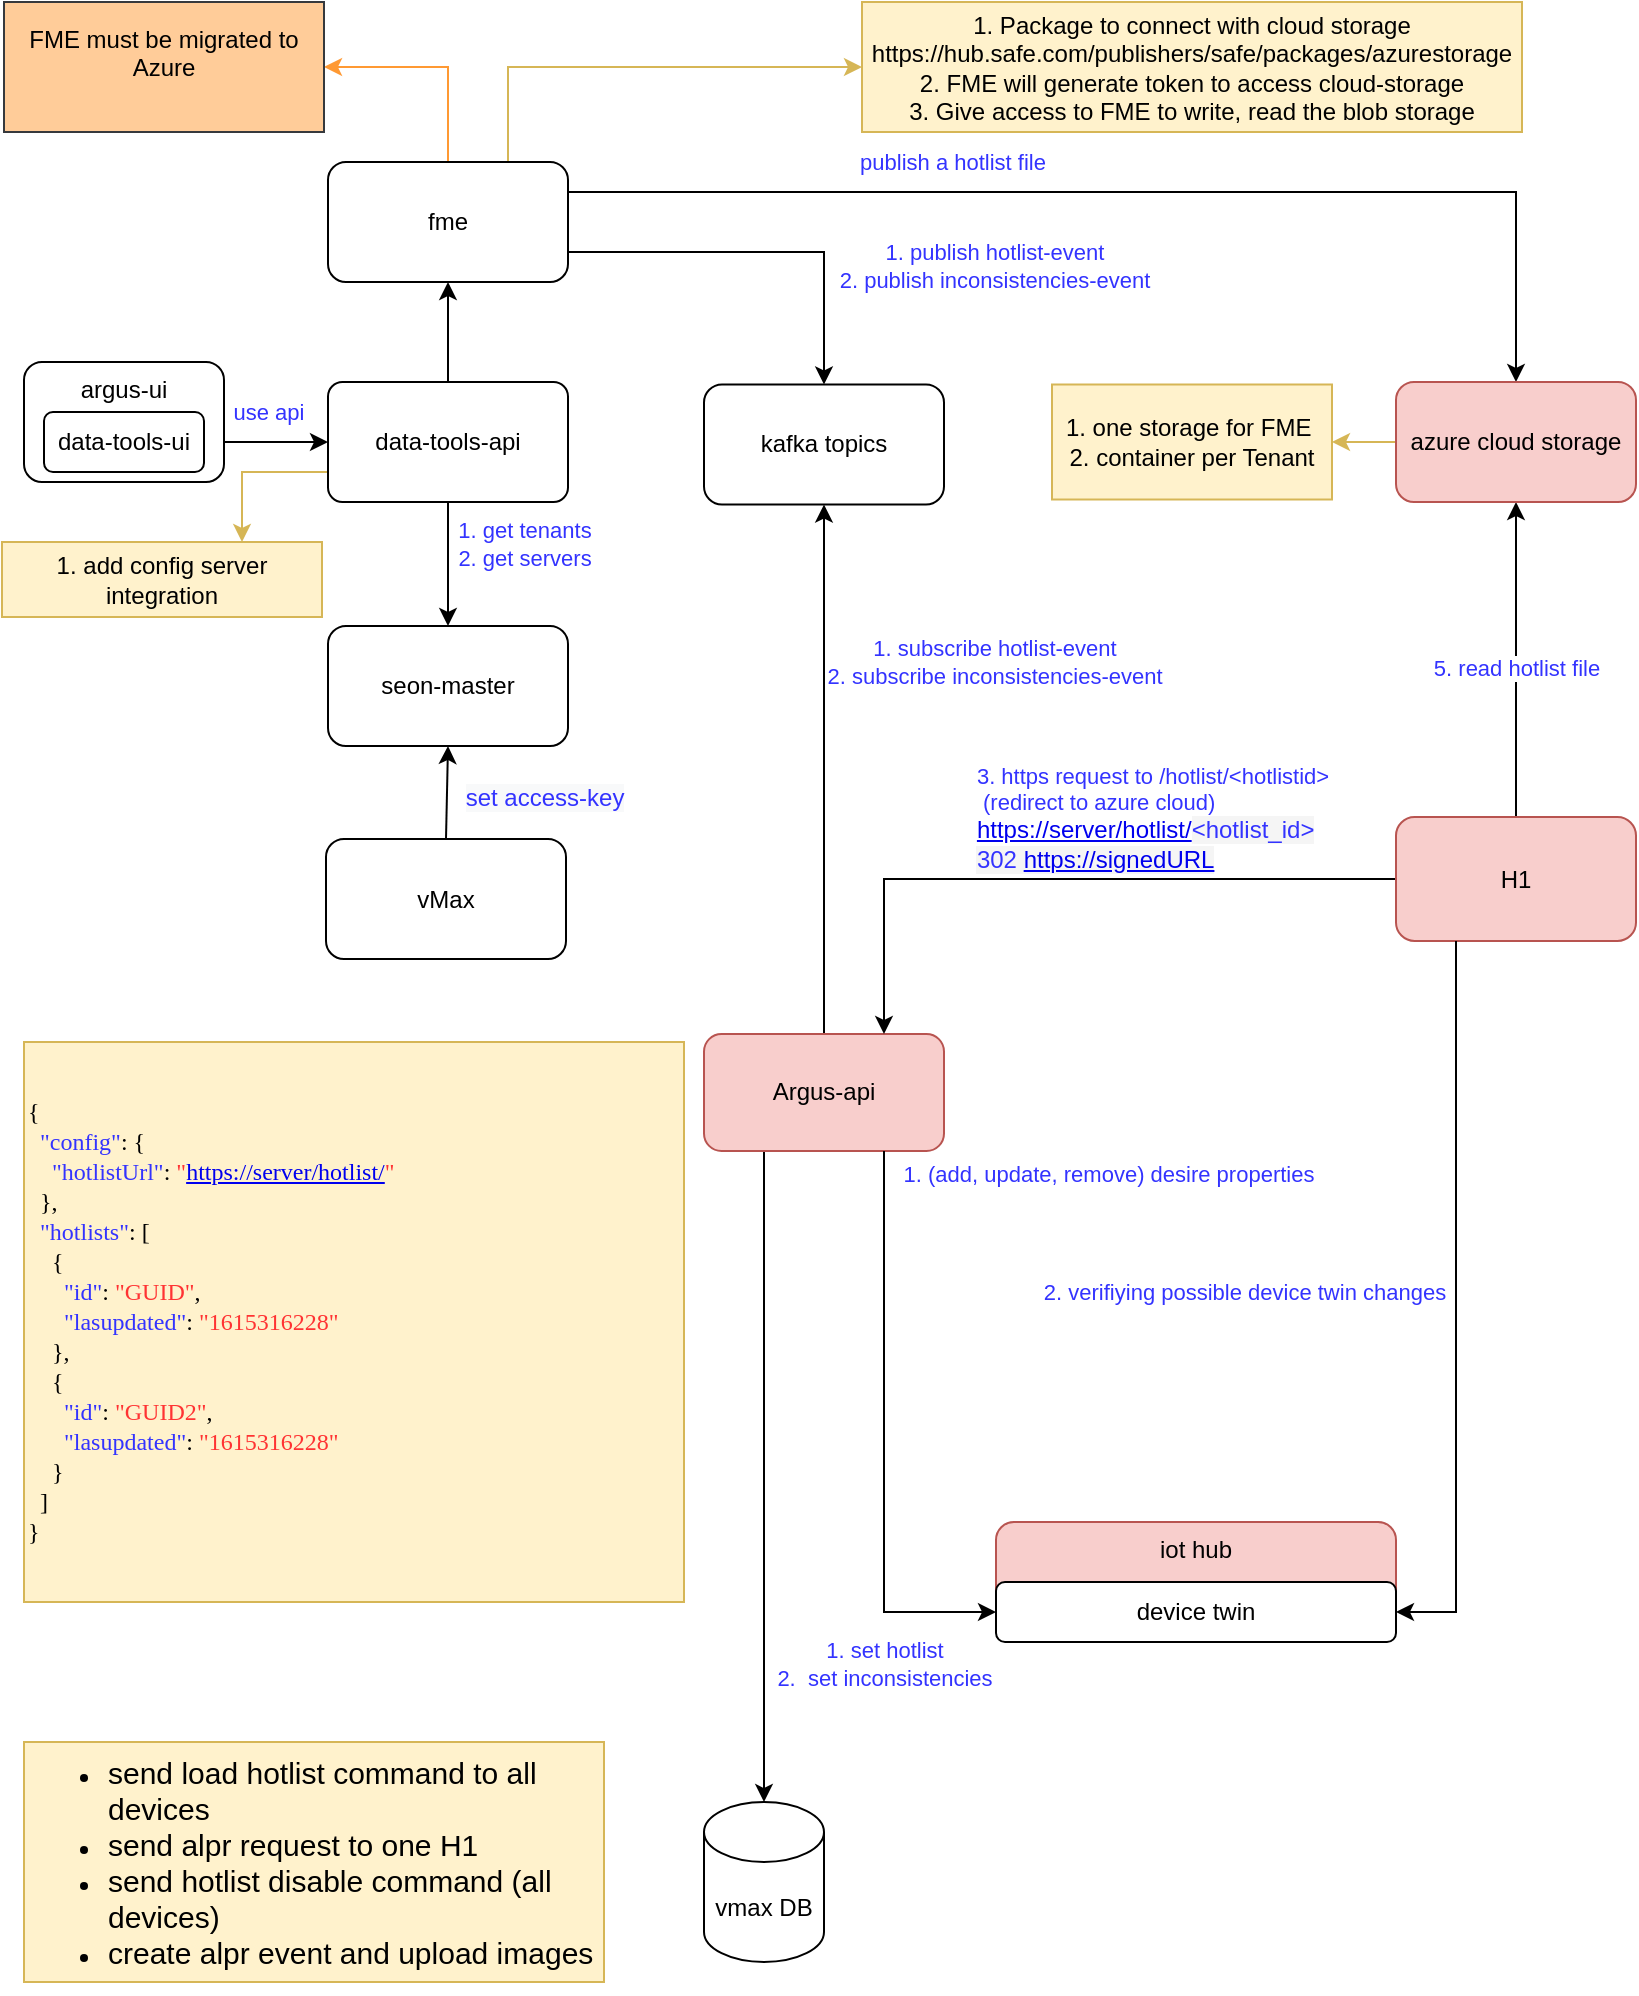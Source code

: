 <mxfile version="14.4.7" type="github">
  <diagram id="bTMv2-6C5ApKrSas61GZ" name="Page-1">
    <mxGraphModel dx="1422" dy="762" grid="1" gridSize="10" guides="1" tooltips="1" connect="1" arrows="1" fold="1" page="1" pageScale="1" pageWidth="827" pageHeight="1169" math="0" shadow="0">
      <root>
        <mxCell id="0" />
        <mxCell id="1" parent="0" />
        <mxCell id="XqzR01Ey4YFzRxWON18p-1" style="rounded=0;orthogonalLoop=1;jettySize=auto;html=1;entryX=0;entryY=0.5;entryDx=0;entryDy=0;exitX=1;exitY=0.5;exitDx=0;exitDy=0;" edge="1" parent="1" source="XqzR01Ey4YFzRxWON18p-37" target="XqzR01Ey4YFzRxWON18p-5">
          <mxGeometry relative="1" as="geometry">
            <mxPoint x="140" y="265" as="sourcePoint" />
          </mxGeometry>
        </mxCell>
        <mxCell id="XqzR01Ey4YFzRxWON18p-2" value="use api" style="edgeLabel;html=1;align=center;verticalAlign=middle;resizable=0;points=[];fontColor=#3333FF;" vertex="1" connectable="0" parent="XqzR01Ey4YFzRxWON18p-1">
          <mxGeometry x="-0.147" y="2" relative="1" as="geometry">
            <mxPoint x="5" y="-13" as="offset" />
          </mxGeometry>
        </mxCell>
        <mxCell id="XqzR01Ey4YFzRxWON18p-3" style="edgeStyle=orthogonalEdgeStyle;rounded=0;orthogonalLoop=1;jettySize=auto;html=1;exitX=0.5;exitY=0;exitDx=0;exitDy=0;" edge="1" parent="1" source="XqzR01Ey4YFzRxWON18p-5" target="XqzR01Ey4YFzRxWON18p-15">
          <mxGeometry relative="1" as="geometry" />
        </mxCell>
        <mxCell id="XqzR01Ey4YFzRxWON18p-4" style="edgeStyle=orthogonalEdgeStyle;rounded=0;orthogonalLoop=1;jettySize=auto;html=1;exitX=0;exitY=0.75;exitDx=0;exitDy=0;entryX=0.75;entryY=0;entryDx=0;entryDy=0;fillColor=#fff2cc;strokeColor=#d6b656;" edge="1" parent="1" source="XqzR01Ey4YFzRxWON18p-5" target="XqzR01Ey4YFzRxWON18p-34">
          <mxGeometry relative="1" as="geometry" />
        </mxCell>
        <mxCell id="XqzR01Ey4YFzRxWON18p-5" value="data-tools-api" style="rounded=1;whiteSpace=wrap;html=1;arcSize=12;" vertex="1" parent="1">
          <mxGeometry x="172" y="200" width="120" height="60" as="geometry" />
        </mxCell>
        <mxCell id="XqzR01Ey4YFzRxWON18p-6" style="edgeStyle=orthogonalEdgeStyle;rounded=0;orthogonalLoop=1;jettySize=auto;html=1;entryX=0.5;entryY=1;entryDx=0;entryDy=0;startArrow=classic;startFill=1;endArrow=none;endFill=0;" edge="1" parent="1" source="XqzR01Ey4YFzRxWON18p-8" target="XqzR01Ey4YFzRxWON18p-5">
          <mxGeometry relative="1" as="geometry" />
        </mxCell>
        <mxCell id="XqzR01Ey4YFzRxWON18p-7" value="1. get tenants&lt;br&gt;2. get servers" style="edgeLabel;html=1;align=center;verticalAlign=middle;resizable=0;points=[];fontColor=#3333FF;" vertex="1" connectable="0" parent="XqzR01Ey4YFzRxWON18p-6">
          <mxGeometry x="0.308" y="1" relative="1" as="geometry">
            <mxPoint x="39" y="-1" as="offset" />
          </mxGeometry>
        </mxCell>
        <mxCell id="XqzR01Ey4YFzRxWON18p-8" value="seon-master" style="rounded=1;whiteSpace=wrap;html=1;verticalAlign=middle;" vertex="1" parent="1">
          <mxGeometry x="172" y="322" width="120" height="60" as="geometry" />
        </mxCell>
        <mxCell id="XqzR01Ey4YFzRxWON18p-9" style="edgeStyle=orthogonalEdgeStyle;rounded=0;orthogonalLoop=1;jettySize=auto;html=1;exitX=1;exitY=0.25;exitDx=0;exitDy=0;entryX=0.5;entryY=0;entryDx=0;entryDy=0;" edge="1" parent="1" source="XqzR01Ey4YFzRxWON18p-15" target="XqzR01Ey4YFzRxWON18p-29">
          <mxGeometry relative="1" as="geometry">
            <mxPoint x="759" y="291" as="targetPoint" />
          </mxGeometry>
        </mxCell>
        <mxCell id="XqzR01Ey4YFzRxWON18p-10" value="publish a hotlist file" style="edgeLabel;html=1;align=center;verticalAlign=middle;resizable=0;points=[];fontColor=#3333FF;" vertex="1" connectable="0" parent="XqzR01Ey4YFzRxWON18p-9">
          <mxGeometry x="-0.381" relative="1" as="geometry">
            <mxPoint x="16" y="-15" as="offset" />
          </mxGeometry>
        </mxCell>
        <mxCell id="XqzR01Ey4YFzRxWON18p-11" style="edgeStyle=orthogonalEdgeStyle;rounded=0;orthogonalLoop=1;jettySize=auto;html=1;exitX=1;exitY=0.75;exitDx=0;exitDy=0;entryX=0.5;entryY=0;entryDx=0;entryDy=0;" edge="1" parent="1" source="XqzR01Ey4YFzRxWON18p-15" target="XqzR01Ey4YFzRxWON18p-27">
          <mxGeometry relative="1" as="geometry" />
        </mxCell>
        <mxCell id="XqzR01Ey4YFzRxWON18p-12" value="1. publish hotlist-event&lt;br&gt;2. publish inconsistencies-event" style="edgeLabel;html=1;align=center;verticalAlign=middle;resizable=0;points=[];fontColor=#3333FF;" vertex="1" connectable="0" parent="XqzR01Ey4YFzRxWON18p-11">
          <mxGeometry x="0.34" y="2" relative="1" as="geometry">
            <mxPoint x="83" y="5" as="offset" />
          </mxGeometry>
        </mxCell>
        <mxCell id="XqzR01Ey4YFzRxWON18p-13" style="edgeStyle=orthogonalEdgeStyle;rounded=0;orthogonalLoop=1;jettySize=auto;html=1;exitX=0.75;exitY=0;exitDx=0;exitDy=0;entryX=0;entryY=0.5;entryDx=0;entryDy=0;fontColor=#3333FF;fillColor=#fff2cc;strokeColor=#d6b656;" edge="1" parent="1" source="XqzR01Ey4YFzRxWON18p-15" target="XqzR01Ey4YFzRxWON18p-21">
          <mxGeometry relative="1" as="geometry" />
        </mxCell>
        <mxCell id="XqzR01Ey4YFzRxWON18p-14" style="edgeStyle=orthogonalEdgeStyle;rounded=0;orthogonalLoop=1;jettySize=auto;html=1;exitX=0.5;exitY=0;exitDx=0;exitDy=0;entryX=1;entryY=0.5;entryDx=0;entryDy=0;fillColor=#ffcc99;strokeColor=#FF9933;" edge="1" parent="1" source="XqzR01Ey4YFzRxWON18p-15" target="XqzR01Ey4YFzRxWON18p-39">
          <mxGeometry relative="1" as="geometry" />
        </mxCell>
        <mxCell id="XqzR01Ey4YFzRxWON18p-15" value="fme" style="rounded=1;whiteSpace=wrap;html=1;" vertex="1" parent="1">
          <mxGeometry x="172" y="90" width="120" height="60" as="geometry" />
        </mxCell>
        <mxCell id="XqzR01Ey4YFzRxWON18p-16" style="edgeStyle=orthogonalEdgeStyle;rounded=0;orthogonalLoop=1;jettySize=auto;html=1;exitX=0.25;exitY=1;exitDx=0;exitDy=0;" edge="1" parent="1" source="XqzR01Ey4YFzRxWON18p-19" target="XqzR01Ey4YFzRxWON18p-20">
          <mxGeometry relative="1" as="geometry" />
        </mxCell>
        <mxCell id="XqzR01Ey4YFzRxWON18p-17" value="1. set hotlist &lt;br&gt;2.&amp;nbsp; set inconsistencies" style="edgeLabel;html=1;align=center;verticalAlign=middle;resizable=0;points=[];fontColor=#3333FF;" vertex="1" connectable="0" parent="XqzR01Ey4YFzRxWON18p-16">
          <mxGeometry x="-0.086" relative="1" as="geometry">
            <mxPoint x="60" y="107.5" as="offset" />
          </mxGeometry>
        </mxCell>
        <mxCell id="XqzR01Ey4YFzRxWON18p-18" value="1. subscribe hotlist-event&lt;br&gt;2. subscribe inconsistencies-event" style="edgeStyle=orthogonalEdgeStyle;rounded=0;orthogonalLoop=1;jettySize=auto;html=1;exitX=0.5;exitY=0;exitDx=0;exitDy=0;entryX=0.5;entryY=1;entryDx=0;entryDy=0;fontColor=#3333FF;" edge="1" parent="1" source="XqzR01Ey4YFzRxWON18p-19" target="XqzR01Ey4YFzRxWON18p-27">
          <mxGeometry x="0.41" y="-85" relative="1" as="geometry">
            <mxPoint as="offset" />
          </mxGeometry>
        </mxCell>
        <mxCell id="XqzR01Ey4YFzRxWON18p-19" value="Argus-api" style="rounded=1;whiteSpace=wrap;html=1;fillColor=#f8cecc;strokeColor=#b85450;" vertex="1" parent="1">
          <mxGeometry x="360" y="526" width="120" height="58.5" as="geometry" />
        </mxCell>
        <mxCell id="XqzR01Ey4YFzRxWON18p-20" value="vmax DB" style="shape=cylinder3;whiteSpace=wrap;html=1;boundedLbl=1;backgroundOutline=1;size=15;" vertex="1" parent="1">
          <mxGeometry x="360" y="910" width="60" height="80" as="geometry" />
        </mxCell>
        <mxCell id="XqzR01Ey4YFzRxWON18p-21" value="1. Package to connect with cloud storage https://hub.safe.com/publishers/safe/packages/azurestorage&lt;br&gt;2. FME will generate token to access cloud-storage&lt;br&gt;3. Give access to FME to write, read the blob storage" style="text;html=1;strokeColor=#d6b656;fillColor=#fff2cc;align=center;verticalAlign=middle;whiteSpace=wrap;rounded=0;" vertex="1" parent="1">
          <mxGeometry x="439" y="10" width="330" height="65" as="geometry" />
        </mxCell>
        <mxCell id="XqzR01Ey4YFzRxWON18p-22" style="edgeStyle=none;rounded=0;orthogonalLoop=1;jettySize=auto;html=1;exitX=0.5;exitY=0;exitDx=0;exitDy=0;startArrow=none;startFill=0;endArrow=classic;endFill=1;entryX=0.5;entryY=1;entryDx=0;entryDy=0;" edge="1" parent="1" source="XqzR01Ey4YFzRxWON18p-26" target="XqzR01Ey4YFzRxWON18p-29">
          <mxGeometry relative="1" as="geometry">
            <mxPoint x="759" y="351" as="targetPoint" />
            <mxPoint x="760" y="440" as="sourcePoint" />
          </mxGeometry>
        </mxCell>
        <mxCell id="XqzR01Ey4YFzRxWON18p-23" value="5. read hotlist file" style="edgeLabel;html=1;align=center;verticalAlign=middle;resizable=0;points=[];fontColor=#3333FF;" vertex="1" connectable="0" parent="XqzR01Ey4YFzRxWON18p-22">
          <mxGeometry x="-0.045" y="2" relative="1" as="geometry">
            <mxPoint x="2" as="offset" />
          </mxGeometry>
        </mxCell>
        <mxCell id="XqzR01Ey4YFzRxWON18p-24" style="edgeStyle=orthogonalEdgeStyle;rounded=0;orthogonalLoop=1;jettySize=auto;html=1;exitX=0;exitY=0.5;exitDx=0;exitDy=0;entryX=0.75;entryY=0;entryDx=0;entryDy=0;fontColor=#3333FF;" edge="1" parent="1" source="XqzR01Ey4YFzRxWON18p-26" target="XqzR01Ey4YFzRxWON18p-19">
          <mxGeometry relative="1" as="geometry" />
        </mxCell>
        <mxCell id="XqzR01Ey4YFzRxWON18p-25" value="&lt;div style=&quot;text-align: left&quot;&gt;3. https request to /hotlist/&amp;lt;hotlistid&amp;gt;&lt;/div&gt;&lt;div style=&quot;text-align: left&quot;&gt;&amp;nbsp;(redirect to azure cloud)&amp;nbsp;&amp;nbsp;&lt;/div&gt;&lt;div style=&quot;text-align: left&quot;&gt;&lt;a href=&quot;https://server/hotlist/&quot; style=&quot;font-size: 12px ; text-align: center&quot;&gt;https://server/hotlist/&lt;/a&gt;&lt;span style=&quot;background-color: rgba(22 , 21 , 22 , 0.04) ; font-size: 12px ; text-align: center&quot;&gt;&amp;lt;hotlist_id&amp;gt;&lt;/span&gt;&lt;/div&gt;&lt;div style=&quot;text-align: left&quot;&gt;&lt;span style=&quot;background-color: rgba(22 , 21 , 22 , 0.04) ; font-size: 12px ; text-align: center&quot;&gt;302&lt;/span&gt;&lt;span style=&quot;background-color: rgba(22 , 21 , 22 , 0.04) ; font-size: 12px ; text-align: center&quot;&gt;&amp;nbsp;&lt;/span&gt;&lt;a href=&quot;https://signedurl/&quot; style=&quot;background-color: rgba(22 , 21 , 22 , 0.04) ; font-size: 12px ; text-align: center&quot;&gt;https://signedURL&lt;/a&gt;&amp;nbsp; &amp;nbsp;&amp;nbsp;&lt;/div&gt;" style="edgeLabel;html=1;align=center;verticalAlign=middle;resizable=0;points=[];fontFamily=Helvetica;fontStyle=0;fontColor=#3333FF;" vertex="1" connectable="0" parent="XqzR01Ey4YFzRxWON18p-24">
          <mxGeometry x="0.032" y="2" relative="1" as="geometry">
            <mxPoint x="50" y="-33" as="offset" />
          </mxGeometry>
        </mxCell>
        <mxCell id="XqzR01Ey4YFzRxWON18p-26" value="H1" style="rounded=1;whiteSpace=wrap;html=1;fillColor=#f8cecc;strokeColor=#b85450;" vertex="1" parent="1">
          <mxGeometry x="706" y="417.5" width="120" height="62" as="geometry" />
        </mxCell>
        <mxCell id="XqzR01Ey4YFzRxWON18p-27" value="kafka topics" style="rounded=1;whiteSpace=wrap;html=1;" vertex="1" parent="1">
          <mxGeometry x="360" y="201.25" width="120" height="60" as="geometry" />
        </mxCell>
        <mxCell id="XqzR01Ey4YFzRxWON18p-28" style="edgeStyle=orthogonalEdgeStyle;rounded=0;orthogonalLoop=1;jettySize=auto;html=1;exitX=0;exitY=0.5;exitDx=0;exitDy=0;entryX=1;entryY=0.5;entryDx=0;entryDy=0;fontColor=#3333FF;fillColor=#fff2cc;strokeColor=#d6b656;" edge="1" parent="1" source="XqzR01Ey4YFzRxWON18p-29" target="XqzR01Ey4YFzRxWON18p-33">
          <mxGeometry relative="1" as="geometry" />
        </mxCell>
        <mxCell id="XqzR01Ey4YFzRxWON18p-29" value="azure cloud storage" style="rounded=1;whiteSpace=wrap;html=1;fillColor=#f8cecc;strokeColor=#b85450;" vertex="1" parent="1">
          <mxGeometry x="706" y="200" width="120" height="60" as="geometry" />
        </mxCell>
        <mxCell id="XqzR01Ey4YFzRxWON18p-30" style="edgeStyle=none;rounded=0;orthogonalLoop=1;jettySize=auto;html=1;exitX=0.5;exitY=0;exitDx=0;exitDy=0;entryX=0.5;entryY=1;entryDx=0;entryDy=0;startArrow=none;startFill=0;endArrow=classic;endFill=1;" edge="1" parent="1" source="XqzR01Ey4YFzRxWON18p-32" target="XqzR01Ey4YFzRxWON18p-8">
          <mxGeometry relative="1" as="geometry" />
        </mxCell>
        <mxCell id="XqzR01Ey4YFzRxWON18p-31" value="&lt;span style=&quot;font-size: 12px ; background-color: rgb(248 , 249 , 250)&quot;&gt;set access-key&lt;/span&gt;" style="edgeLabel;html=1;align=center;verticalAlign=middle;resizable=0;points=[];fontColor=#3333FF;" vertex="1" connectable="0" parent="XqzR01Ey4YFzRxWON18p-30">
          <mxGeometry x="-0.089" relative="1" as="geometry">
            <mxPoint x="48.55" as="offset" />
          </mxGeometry>
        </mxCell>
        <mxCell id="XqzR01Ey4YFzRxWON18p-32" value="vMax" style="rounded=1;whiteSpace=wrap;html=1;" vertex="1" parent="1">
          <mxGeometry x="171" y="428.5" width="120" height="60" as="geometry" />
        </mxCell>
        <mxCell id="XqzR01Ey4YFzRxWON18p-33" value="1. one storage for FME&amp;nbsp;&lt;br&gt;2. container per Tenant" style="text;html=1;strokeColor=#d6b656;fillColor=#fff2cc;align=center;verticalAlign=middle;whiteSpace=wrap;rounded=0;" vertex="1" parent="1">
          <mxGeometry x="534" y="201.25" width="140" height="57.5" as="geometry" />
        </mxCell>
        <mxCell id="XqzR01Ey4YFzRxWON18p-34" value="1. add config server integration" style="text;html=1;strokeColor=#d6b656;fillColor=#fff2cc;align=center;verticalAlign=middle;whiteSpace=wrap;rounded=0;" vertex="1" parent="1">
          <mxGeometry x="9" y="280" width="160" height="37.5" as="geometry" />
        </mxCell>
        <mxCell id="XqzR01Ey4YFzRxWON18p-35" value="" style="group" vertex="1" connectable="0" parent="1">
          <mxGeometry x="20" y="190" width="100" height="60" as="geometry" />
        </mxCell>
        <mxCell id="XqzR01Ey4YFzRxWON18p-36" value="argus-ui" style="rounded=1;whiteSpace=wrap;html=1;verticalAlign=top;" vertex="1" parent="XqzR01Ey4YFzRxWON18p-35">
          <mxGeometry width="100" height="60" as="geometry" />
        </mxCell>
        <mxCell id="XqzR01Ey4YFzRxWON18p-37" value="data-tools-ui" style="rounded=1;whiteSpace=wrap;html=1;" vertex="1" parent="XqzR01Ey4YFzRxWON18p-35">
          <mxGeometry x="10" y="25" width="80" height="30" as="geometry" />
        </mxCell>
        <mxCell id="XqzR01Ey4YFzRxWON18p-38" value="&lt;div&gt;&lt;ul&gt;&lt;li&gt;&lt;span style=&quot;background-color: rgb(255 , 242 , 204) ; font-size: 15px&quot;&gt;send load hotlist command to all devices&lt;/span&gt;&lt;/li&gt;&lt;li&gt;&lt;span style=&quot;background-color: rgb(255 , 242 , 204) ; font-size: 15px&quot;&gt;send alpr request to one H1&lt;/span&gt;&lt;/li&gt;&lt;li&gt;&lt;span style=&quot;background-color: rgb(255 , 242 , 204) ; font-size: 15px&quot;&gt;send hotlist disable command (all devices)&lt;/span&gt;&lt;/li&gt;&lt;li&gt;&lt;span style=&quot;background-color: rgb(255 , 242 , 204) ; font-size: 15px&quot;&gt;create alpr event and upload images&lt;/span&gt;&lt;/li&gt;&lt;/ul&gt;&lt;/div&gt;" style="text;html=1;strokeColor=#d6b656;align=left;verticalAlign=middle;whiteSpace=wrap;rounded=0;fillColor=#FFF2CC;" vertex="1" parent="1">
          <mxGeometry x="20" y="880" width="290" height="120" as="geometry" />
        </mxCell>
        <mxCell id="XqzR01Ey4YFzRxWON18p-39" value="FME must be migrated to Azure&lt;br&gt;&amp;nbsp;" style="text;html=1;strokeColor=#36393d;fillColor=#ffcc99;align=center;verticalAlign=middle;whiteSpace=wrap;rounded=0;" vertex="1" parent="1">
          <mxGeometry x="10" y="10" width="160" height="65" as="geometry" />
        </mxCell>
        <mxCell id="XqzR01Ey4YFzRxWON18p-40" style="edgeStyle=orthogonalEdgeStyle;rounded=0;orthogonalLoop=1;jettySize=auto;html=1;exitX=0.75;exitY=1;exitDx=0;exitDy=0;entryX=0;entryY=0.5;entryDx=0;entryDy=0;startArrow=none;startFill=0;endArrow=classic;endFill=1;fontColor=#3333FF;" edge="1" parent="1" source="XqzR01Ey4YFzRxWON18p-19" target="XqzR01Ey4YFzRxWON18p-46">
          <mxGeometry relative="1" as="geometry">
            <mxPoint x="700" y="460.25" as="targetPoint" />
          </mxGeometry>
        </mxCell>
        <mxCell id="XqzR01Ey4YFzRxWON18p-41" value="1. (add, update, remove) desire properties" style="edgeLabel;html=1;align=center;verticalAlign=middle;resizable=0;points=[];fontColor=#3333FF;rotation=0;" vertex="1" connectable="0" parent="XqzR01Ey4YFzRxWON18p-40">
          <mxGeometry x="0.143" relative="1" as="geometry">
            <mxPoint x="112" y="-152.5" as="offset" />
          </mxGeometry>
        </mxCell>
        <mxCell id="XqzR01Ey4YFzRxWON18p-42" style="edgeStyle=orthogonalEdgeStyle;rounded=0;orthogonalLoop=1;jettySize=auto;html=1;exitX=0.25;exitY=1;exitDx=0;exitDy=0;fontColor=#3333FF;entryX=1;entryY=0.5;entryDx=0;entryDy=0;" edge="1" parent="1" source="XqzR01Ey4YFzRxWON18p-26" target="XqzR01Ey4YFzRxWON18p-46">
          <mxGeometry relative="1" as="geometry" />
        </mxCell>
        <mxCell id="XqzR01Ey4YFzRxWON18p-43" value="2. verifiying possible device twin changes" style="edgeLabel;html=1;align=center;verticalAlign=middle;resizable=0;points=[];fontColor=#3333FF;" vertex="1" connectable="0" parent="XqzR01Ey4YFzRxWON18p-42">
          <mxGeometry x="-0.658" y="-2" relative="1" as="geometry">
            <mxPoint x="-104" y="112.5" as="offset" />
          </mxGeometry>
        </mxCell>
        <mxCell id="XqzR01Ey4YFzRxWON18p-44" value="" style="group" vertex="1" connectable="0" parent="1">
          <mxGeometry x="506" y="770" width="200" height="60" as="geometry" />
        </mxCell>
        <mxCell id="XqzR01Ey4YFzRxWON18p-45" value="iot hub" style="rounded=1;whiteSpace=wrap;html=1;fillColor=#f8cecc;strokeColor=#b85450;verticalAlign=top;" vertex="1" parent="XqzR01Ey4YFzRxWON18p-44">
          <mxGeometry width="200" height="60" as="geometry" />
        </mxCell>
        <mxCell id="XqzR01Ey4YFzRxWON18p-46" value="device twin" style="rounded=1;whiteSpace=wrap;html=1;" vertex="1" parent="XqzR01Ey4YFzRxWON18p-44">
          <mxGeometry y="30" width="200" height="30" as="geometry" />
        </mxCell>
        <mxCell id="XqzR01Ey4YFzRxWON18p-47" value="&lt;div&gt;&lt;p class=&quot;p1&quot; style=&quot;margin: 0px ; font-stretch: normal ; line-height: normal ; font-family: &amp;quot;monaco&amp;quot;&quot;&gt;&lt;span class=&quot;s1&quot; style=&quot;background-color: rgb(255 , 242 , 204)&quot;&gt;{&lt;/span&gt;&lt;/p&gt;&lt;p class=&quot;p1&quot; style=&quot;margin: 0px ; font-stretch: normal ; line-height: normal ; font-family: &amp;quot;monaco&amp;quot;&quot;&gt;&lt;span class=&quot;s1&quot; style=&quot;background-color: rgb(255 , 242 , 204)&quot;&gt;&lt;span class=&quot;Apple-converted-space&quot;&gt;&amp;nbsp; &lt;/span&gt;&lt;font color=&quot;#3333ff&quot;&gt;&quot;config&quot;&lt;/font&gt;: {&lt;/span&gt;&lt;/p&gt;&lt;p class=&quot;p1&quot; style=&quot;margin: 0px ; font-stretch: normal ; line-height: normal ; font-family: &amp;quot;monaco&amp;quot;&quot;&gt;&lt;span class=&quot;s1&quot; style=&quot;background-color: rgb(255 , 242 , 204)&quot;&gt;&lt;span class=&quot;Apple-converted-space&quot;&gt;&amp;nbsp; &amp;nbsp; &lt;/span&gt;&lt;font color=&quot;#3333ff&quot;&gt;&quot;hotlistUrl&quot;&lt;/font&gt;: &lt;font color=&quot;#ff3333&quot;&gt;&quot;&lt;a href=&quot;https://server/hotlist/&quot;&gt;&lt;span class=&quot;s2&quot;&gt;https://server/hotlist/&lt;/span&gt;&lt;/a&gt;&quot;&lt;/font&gt;&lt;/span&gt;&lt;/p&gt;&lt;p class=&quot;p1&quot; style=&quot;margin: 0px ; font-stretch: normal ; line-height: normal ; font-family: &amp;quot;monaco&amp;quot;&quot;&gt;&lt;span class=&quot;s1&quot; style=&quot;background-color: rgb(255 , 242 , 204)&quot;&gt;&lt;span class=&quot;Apple-converted-space&quot;&gt;&amp;nbsp; &lt;/span&gt;},&lt;/span&gt;&lt;/p&gt;&lt;p class=&quot;p1&quot; style=&quot;margin: 0px ; font-stretch: normal ; line-height: normal ; font-family: &amp;quot;monaco&amp;quot;&quot;&gt;&lt;span class=&quot;s1&quot; style=&quot;background-color: rgb(255 , 242 , 204)&quot;&gt;&lt;span class=&quot;Apple-converted-space&quot;&gt;&amp;nbsp; &lt;/span&gt;&lt;font color=&quot;#3333ff&quot;&gt;&quot;hotlists&quot;&lt;/font&gt;: [&lt;/span&gt;&lt;/p&gt;&lt;p class=&quot;p1&quot; style=&quot;margin: 0px ; font-stretch: normal ; line-height: normal ; font-family: &amp;quot;monaco&amp;quot;&quot;&gt;&lt;span class=&quot;s1&quot; style=&quot;background-color: rgb(255 , 242 , 204)&quot;&gt;&lt;span class=&quot;Apple-converted-space&quot;&gt;&amp;nbsp; &amp;nbsp; &lt;/span&gt;{&lt;/span&gt;&lt;/p&gt;&lt;p class=&quot;p1&quot; style=&quot;margin: 0px ; font-stretch: normal ; line-height: normal ; font-family: &amp;quot;monaco&amp;quot;&quot;&gt;&lt;span class=&quot;s1&quot; style=&quot;background-color: rgb(255 , 242 , 204)&quot;&gt;&lt;span class=&quot;Apple-converted-space&quot;&gt;&amp;nbsp; &amp;nbsp; &amp;nbsp; &lt;/span&gt;&lt;font color=&quot;#3333ff&quot;&gt;&quot;id&quot;&lt;/font&gt;: &lt;font color=&quot;#ff3333&quot;&gt;&quot;GUID&quot;&lt;/font&gt;,&lt;/span&gt;&lt;/p&gt;&lt;p class=&quot;p1&quot; style=&quot;margin: 0px ; font-stretch: normal ; line-height: normal ; font-family: &amp;quot;monaco&amp;quot;&quot;&gt;&lt;span class=&quot;s1&quot; style=&quot;background-color: rgb(255 , 242 , 204)&quot;&gt;&lt;span class=&quot;Apple-converted-space&quot;&gt;&amp;nbsp; &amp;nbsp; &amp;nbsp; &lt;/span&gt;&lt;font color=&quot;#3333ff&quot;&gt;&quot;lasupdated&quot;&lt;/font&gt;: &lt;font color=&quot;#ff3333&quot;&gt;&quot;1615316228&quot;&lt;/font&gt;&lt;/span&gt;&lt;/p&gt;&lt;p class=&quot;p1&quot; style=&quot;margin: 0px ; font-stretch: normal ; line-height: normal ; font-family: &amp;quot;monaco&amp;quot;&quot;&gt;&lt;span class=&quot;s1&quot; style=&quot;background-color: rgb(255 , 242 , 204)&quot;&gt;&lt;span class=&quot;Apple-converted-space&quot;&gt;&amp;nbsp; &amp;nbsp; &lt;/span&gt;},&lt;/span&gt;&lt;/p&gt;&lt;p class=&quot;p1&quot; style=&quot;margin: 0px ; font-stretch: normal ; line-height: normal ; font-family: &amp;quot;monaco&amp;quot;&quot;&gt;&lt;span class=&quot;s1&quot; style=&quot;background-color: rgb(255 , 242 , 204)&quot;&gt;&lt;span class=&quot;Apple-converted-space&quot;&gt;&amp;nbsp; &amp;nbsp; &lt;/span&gt;{&lt;/span&gt;&lt;/p&gt;&lt;p class=&quot;p1&quot; style=&quot;margin: 0px ; font-stretch: normal ; line-height: normal ; font-family: &amp;quot;monaco&amp;quot;&quot;&gt;&lt;span class=&quot;s1&quot; style=&quot;background-color: rgb(255 , 242 , 204)&quot;&gt;&lt;span class=&quot;Apple-converted-space&quot;&gt;&amp;nbsp; &amp;nbsp; &amp;nbsp; &lt;/span&gt;&lt;font color=&quot;#3333ff&quot;&gt;&quot;id&quot;&lt;/font&gt;: &lt;font color=&quot;#ff3333&quot;&gt;&quot;GUID2&quot;&lt;/font&gt;,&lt;/span&gt;&lt;/p&gt;&lt;p class=&quot;p1&quot; style=&quot;margin: 0px ; font-stretch: normal ; line-height: normal ; font-family: &amp;quot;monaco&amp;quot;&quot;&gt;&lt;span class=&quot;s1&quot; style=&quot;background-color: rgb(255 , 242 , 204)&quot;&gt;&lt;span class=&quot;Apple-converted-space&quot;&gt;&amp;nbsp; &amp;nbsp; &amp;nbsp; &lt;/span&gt;&lt;font color=&quot;#3333ff&quot;&gt;&quot;lasupdated&quot;&lt;/font&gt;: &lt;font color=&quot;#ff3333&quot;&gt;&quot;1615316228&quot;&lt;/font&gt;&lt;/span&gt;&lt;/p&gt;&lt;p class=&quot;p1&quot; style=&quot;margin: 0px ; font-stretch: normal ; line-height: normal ; font-family: &amp;quot;monaco&amp;quot;&quot;&gt;&lt;span class=&quot;s1&quot; style=&quot;background-color: rgb(255 , 242 , 204)&quot;&gt;&lt;span class=&quot;Apple-converted-space&quot;&gt;&amp;nbsp; &amp;nbsp; &lt;/span&gt;}&lt;/span&gt;&lt;/p&gt;&lt;p class=&quot;p1&quot; style=&quot;margin: 0px ; font-stretch: normal ; line-height: normal ; font-family: &amp;quot;monaco&amp;quot;&quot;&gt;&lt;span class=&quot;s1&quot; style=&quot;background-color: rgb(255 , 242 , 204)&quot;&gt;&lt;span class=&quot;Apple-converted-space&quot;&gt;&amp;nbsp; &lt;/span&gt;]&lt;/span&gt;&lt;/p&gt;&lt;p class=&quot;p2&quot; style=&quot;margin: 0px ; font-stretch: normal ; line-height: normal ; font-family: &amp;quot;monaco&amp;quot;&quot;&gt;&lt;span class=&quot;s2&quot; style=&quot;background-color: rgb(255 , 242 , 204)&quot;&gt;}&lt;/span&gt;&lt;/p&gt;&lt;/div&gt;" style="text;html=1;strokeColor=#d6b656;align=left;verticalAlign=middle;whiteSpace=wrap;rounded=0;fillColor=#FFF2CC;" vertex="1" parent="1">
          <mxGeometry x="20" y="530" width="330" height="280" as="geometry" />
        </mxCell>
        <mxCell id="XqzR01Ey4YFzRxWON18p-48" value="&lt;p class=&quot;p1&quot; style=&quot;margin: 0px ; font-stretch: normal ; line-height: normal&quot;&gt;&lt;br&gt;&lt;/p&gt;" style="text;html=1;align=center;verticalAlign=middle;resizable=0;points=[];autosize=1;" vertex="1" parent="1">
          <mxGeometry x="574" y="463.5" width="20" height="20" as="geometry" />
        </mxCell>
      </root>
    </mxGraphModel>
  </diagram>
</mxfile>
